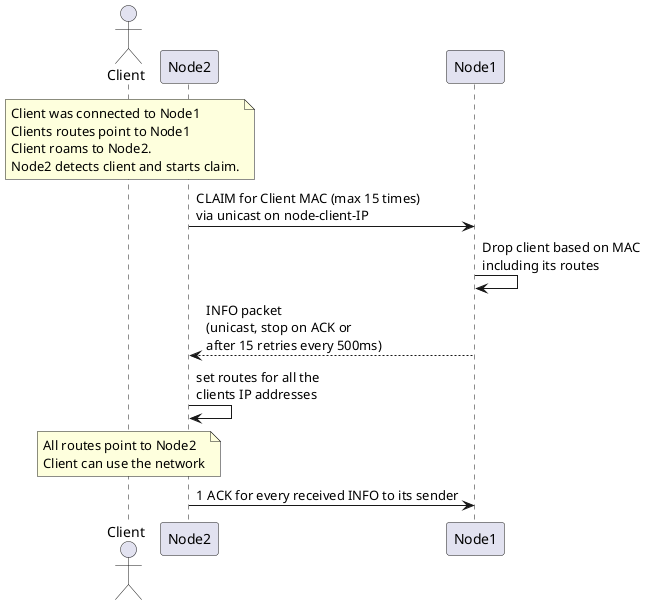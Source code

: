 @startuml
actor Client
participant Node2
participant Node1

note over Client: Client was connected to Node1\nClients routes point to Node1\nClient roams to Node2.\nNode2 detects client and starts claim.

Node2 -> Node1: CLAIM for Client MAC (max 15 times)\nvia unicast on node-client-IP
Node1 -> Node1: Drop client based on MAC\nincluding its routes
Node1 --> Node2: INFO packet\n(unicast, stop on ACK or\nafter 15 retries every 500ms)
Node2 -> Node2: set routes for all the\nclients IP addresses
note over Client: All routes point to Node2\nClient can use the network
Node2 -> Node1: 1 ACK for every received INFO to its sender

@enduml
